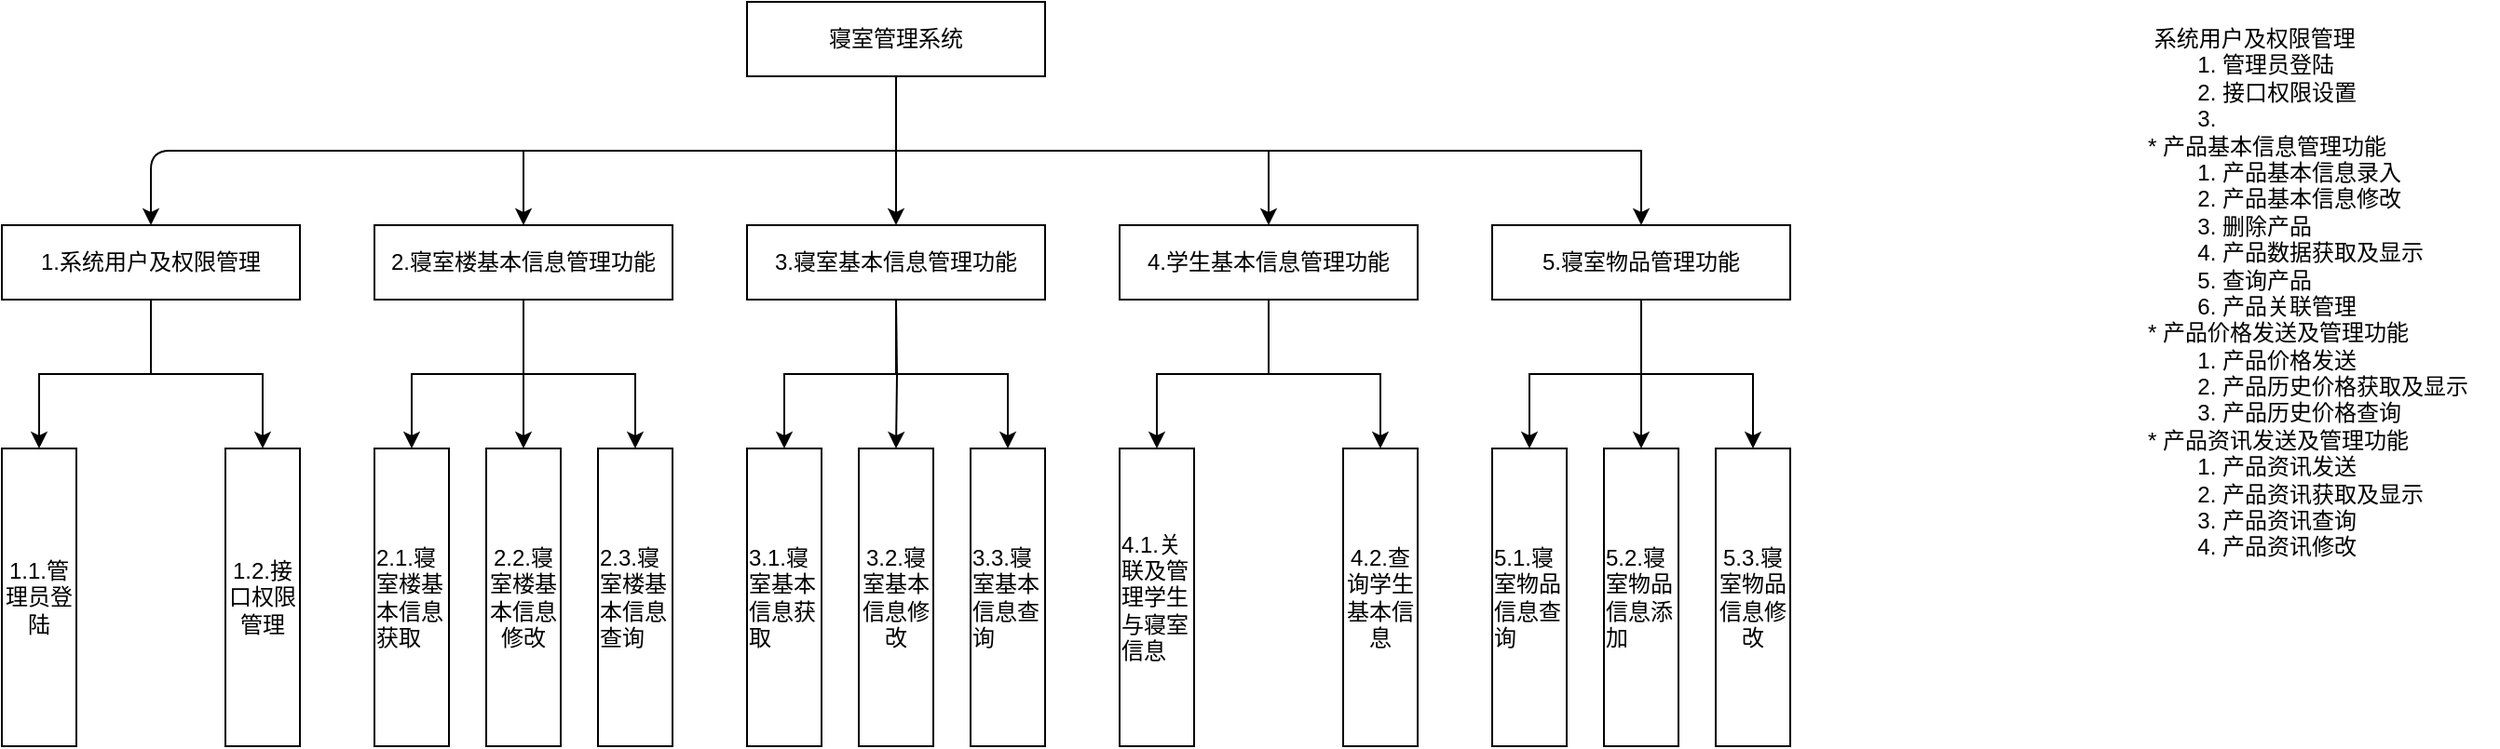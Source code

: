 <mxfile version="11.2.8" type="device" pages="1"><diagram id="iNRIQji_1S0uFeKHabp8" name="Page-1"><mxGraphModel dx="1186" dy="798" grid="0" gridSize="10" guides="1" tooltips="1" connect="1" arrows="1" fold="1" page="1" pageScale="1" pageWidth="3300" pageHeight="4681" math="0" shadow="0"><root><mxCell id="0"/><mxCell id="1" parent="0"/><mxCell id="yaDMrzgNBKu-YI92djZ4-3" value="" style="edgeStyle=orthogonalEdgeStyle;rounded=0;orthogonalLoop=1;jettySize=auto;html=1;entryX=0.5;entryY=0;entryDx=0;entryDy=0;" edge="1" parent="1" source="yaDMrzgNBKu-YI92djZ4-1" target="yaDMrzgNBKu-YI92djZ4-2"><mxGeometry relative="1" as="geometry"><Array as="points"><mxPoint x="680" y="160"/><mxPoint x="480" y="160"/></Array></mxGeometry></mxCell><mxCell id="yaDMrzgNBKu-YI92djZ4-21" style="edgeStyle=orthogonalEdgeStyle;rounded=0;orthogonalLoop=1;jettySize=auto;html=1;exitX=0.75;exitY=1;exitDx=0;exitDy=0;entryX=0.5;entryY=0;entryDx=0;entryDy=0;" edge="1" parent="1" source="yaDMrzgNBKu-YI92djZ4-1" target="yaDMrzgNBKu-YI92djZ4-5"><mxGeometry relative="1" as="geometry"><Array as="points"><mxPoint x="680" y="120"/><mxPoint x="680" y="160"/><mxPoint x="880" y="160"/></Array></mxGeometry></mxCell><mxCell id="yaDMrzgNBKu-YI92djZ4-53" style="edgeStyle=orthogonalEdgeStyle;rounded=0;orthogonalLoop=1;jettySize=auto;html=1;exitX=0.5;exitY=1;exitDx=0;exitDy=0;entryX=0.5;entryY=0;entryDx=0;entryDy=0;" edge="1" parent="1" source="yaDMrzgNBKu-YI92djZ4-1" target="yaDMrzgNBKu-YI92djZ4-4"><mxGeometry relative="1" as="geometry"/></mxCell><mxCell id="yaDMrzgNBKu-YI92djZ4-65" style="edgeStyle=orthogonalEdgeStyle;rounded=0;orthogonalLoop=1;jettySize=auto;html=1;exitX=0.5;exitY=1;exitDx=0;exitDy=0;entryX=0.5;entryY=0;entryDx=0;entryDy=0;" edge="1" parent="1" source="yaDMrzgNBKu-YI92djZ4-1" target="yaDMrzgNBKu-YI92djZ4-60"><mxGeometry relative="1" as="geometry"/></mxCell><mxCell id="yaDMrzgNBKu-YI92djZ4-1" value="寝室管理系统" style="rounded=0;whiteSpace=wrap;html=1;" vertex="1" parent="1"><mxGeometry x="600" y="80" width="160" height="40" as="geometry"/></mxCell><mxCell id="yaDMrzgNBKu-YI92djZ4-18" style="edgeStyle=orthogonalEdgeStyle;rounded=0;orthogonalLoop=1;jettySize=auto;html=1;exitX=0.5;exitY=1;exitDx=0;exitDy=0;entryX=0.5;entryY=0;entryDx=0;entryDy=0;" edge="1" parent="1" source="yaDMrzgNBKu-YI92djZ4-2" target="yaDMrzgNBKu-YI92djZ4-15"><mxGeometry relative="1" as="geometry"/></mxCell><mxCell id="yaDMrzgNBKu-YI92djZ4-19" style="edgeStyle=orthogonalEdgeStyle;rounded=0;orthogonalLoop=1;jettySize=auto;html=1;exitX=0.5;exitY=1;exitDx=0;exitDy=0;entryX=0.5;entryY=0;entryDx=0;entryDy=0;" edge="1" parent="1" source="yaDMrzgNBKu-YI92djZ4-2" target="yaDMrzgNBKu-YI92djZ4-16"><mxGeometry relative="1" as="geometry"/></mxCell><mxCell id="yaDMrzgNBKu-YI92djZ4-20" style="edgeStyle=orthogonalEdgeStyle;rounded=0;orthogonalLoop=1;jettySize=auto;html=1;exitX=0.5;exitY=1;exitDx=0;exitDy=0;entryX=0.5;entryY=0;entryDx=0;entryDy=0;" edge="1" parent="1" source="yaDMrzgNBKu-YI92djZ4-2" target="yaDMrzgNBKu-YI92djZ4-17"><mxGeometry relative="1" as="geometry"/></mxCell><mxCell id="yaDMrzgNBKu-YI92djZ4-2" value="2.寝室楼基本信息管理功能" style="rounded=0;whiteSpace=wrap;html=1;" vertex="1" parent="1"><mxGeometry x="400" y="200" width="160" height="40" as="geometry"/></mxCell><mxCell id="yaDMrzgNBKu-YI92djZ4-4" value="&lt;span style=&quot;text-align: left ; white-space: nowrap&quot;&gt;3.寝室基本信息管理功能&lt;/span&gt;" style="rounded=0;whiteSpace=wrap;html=1;" vertex="1" parent="1"><mxGeometry x="600" y="200" width="160" height="40" as="geometry"/></mxCell><mxCell id="yaDMrzgNBKu-YI92djZ4-5" value="4.学生基本信息&lt;span style=&quot;text-align: left ; white-space: nowrap&quot;&gt;管理功能&lt;/span&gt;" style="rounded=0;whiteSpace=wrap;html=1;" vertex="1" parent="1"><mxGeometry x="800" y="200" width="160" height="40" as="geometry"/></mxCell><mxCell id="yaDMrzgNBKu-YI92djZ4-6" value="&lt;div&gt;&amp;nbsp;系统用户及权限管理&lt;/div&gt;&lt;div&gt;&lt;span style=&quot;white-space: pre&quot;&gt;&#9;&lt;/span&gt;1. 管理员登陆&lt;/div&gt;&lt;div&gt;&lt;span style=&quot;white-space: pre&quot;&gt;&#9;&lt;/span&gt;2. 接口权限设置&lt;/div&gt;&lt;div&gt;&amp;nbsp; &amp;nbsp; &amp;nbsp; &amp;nbsp; 3.&amp;nbsp;&lt;/div&gt;&lt;div&gt;* 产品基本信息管理功能&lt;/div&gt;&lt;div&gt;&lt;span style=&quot;white-space: pre&quot;&gt;&#9;&lt;/span&gt;1. 产品基本信息录入&lt;/div&gt;&lt;div&gt;&lt;span style=&quot;white-space: pre&quot;&gt;&#9;&lt;/span&gt;2. 产品基本信息修改&lt;/div&gt;&lt;div&gt;&lt;span style=&quot;white-space: pre&quot;&gt;&#9;&lt;/span&gt;3. 删除产品&lt;/div&gt;&lt;div&gt;&lt;span style=&quot;white-space: pre&quot;&gt;&#9;&lt;/span&gt;4. 产品数据获取及显示&lt;/div&gt;&lt;div&gt;&lt;span style=&quot;white-space: pre&quot;&gt;&#9;&lt;/span&gt;5. 查询产品&lt;/div&gt;&lt;div&gt;&lt;span style=&quot;white-space: pre&quot;&gt;&#9;&lt;/span&gt;6. 产品关联管理&lt;/div&gt;&lt;div&gt;* 产品价格发送及管理功能&lt;/div&gt;&lt;div&gt;&lt;span style=&quot;white-space: pre&quot;&gt;&#9;&lt;/span&gt;1. 产品价格发送&lt;/div&gt;&lt;div&gt;&lt;span style=&quot;white-space: pre&quot;&gt;&#9;&lt;/span&gt;2. 产品历史价格获取及显示&lt;/div&gt;&lt;div&gt;&lt;span style=&quot;white-space: pre&quot;&gt;&#9;&lt;/span&gt;3. 产品历史价格查询&lt;/div&gt;&lt;div&gt;* 产品资讯发送及管理功能&lt;/div&gt;&lt;div&gt;&lt;span style=&quot;white-space: pre&quot;&gt;&#9;&lt;/span&gt;1. 产品资讯发送&lt;/div&gt;&lt;div&gt;&lt;span style=&quot;white-space: pre&quot;&gt;&#9;&lt;/span&gt;2. 产品资讯获取及显示&lt;/div&gt;&lt;div&gt;&lt;span style=&quot;white-space: pre&quot;&gt;&#9;&lt;/span&gt;3. 产品资讯查询&lt;/div&gt;&lt;div&gt;&lt;span style=&quot;white-space: pre&quot;&gt;&#9;&lt;/span&gt;4. 产品资讯修改&lt;/div&gt;&lt;div&gt;&lt;br&gt;&lt;/div&gt;" style="text;html=1;resizable=0;points=[];autosize=1;align=left;verticalAlign=top;spacingTop=-4;" vertex="1" parent="1"><mxGeometry x="1350" y="90" width="190" height="300" as="geometry"/></mxCell><mxCell id="yaDMrzgNBKu-YI92djZ4-13" style="edgeStyle=orthogonalEdgeStyle;rounded=0;orthogonalLoop=1;jettySize=auto;html=1;exitX=0.5;exitY=1;exitDx=0;exitDy=0;entryX=0.5;entryY=0;entryDx=0;entryDy=0;" edge="1" parent="1" source="yaDMrzgNBKu-YI92djZ4-7" target="yaDMrzgNBKu-YI92djZ4-11"><mxGeometry relative="1" as="geometry"/></mxCell><mxCell id="yaDMrzgNBKu-YI92djZ4-14" style="edgeStyle=orthogonalEdgeStyle;rounded=0;orthogonalLoop=1;jettySize=auto;html=1;exitX=0.5;exitY=1;exitDx=0;exitDy=0;entryX=0.5;entryY=0;entryDx=0;entryDy=0;" edge="1" parent="1" source="yaDMrzgNBKu-YI92djZ4-7" target="yaDMrzgNBKu-YI92djZ4-12"><mxGeometry relative="1" as="geometry"/></mxCell><mxCell id="yaDMrzgNBKu-YI92djZ4-7" value="1.&lt;span style=&quot;text-align: left ; white-space: nowrap&quot;&gt;系统用户及权限管理&lt;/span&gt;" style="rounded=0;whiteSpace=wrap;html=1;" vertex="1" parent="1"><mxGeometry x="200" y="200" width="160" height="40" as="geometry"/></mxCell><mxCell id="yaDMrzgNBKu-YI92djZ4-8" value="" style="endArrow=classic;html=1;entryX=0.5;entryY=0;entryDx=0;entryDy=0;" edge="1" parent="1" target="yaDMrzgNBKu-YI92djZ4-7"><mxGeometry width="50" height="50" relative="1" as="geometry"><mxPoint x="520" y="160" as="sourcePoint"/><mxPoint x="290" y="430" as="targetPoint"/><Array as="points"><mxPoint x="280" y="160"/></Array></mxGeometry></mxCell><mxCell id="yaDMrzgNBKu-YI92djZ4-11" value="1.1.管理员登陆" style="rounded=0;whiteSpace=wrap;html=1;" vertex="1" parent="1"><mxGeometry x="200" y="320" width="40" height="160" as="geometry"/></mxCell><mxCell id="yaDMrzgNBKu-YI92djZ4-12" value="1.2.接口权限管理" style="rounded=0;whiteSpace=wrap;html=1;" vertex="1" parent="1"><mxGeometry x="320" y="320" width="40" height="160" as="geometry"/></mxCell><mxCell id="yaDMrzgNBKu-YI92djZ4-15" value="&lt;div style=&quot;text-align: left&quot;&gt;&lt;span&gt;2.1.寝室楼基本信息获取&lt;/span&gt;&lt;/div&gt;" style="rounded=0;whiteSpace=wrap;html=1;" vertex="1" parent="1"><mxGeometry x="400" y="320" width="40" height="160" as="geometry"/></mxCell><mxCell id="yaDMrzgNBKu-YI92djZ4-16" value="&lt;span style=&quot;white-space: normal&quot;&gt;2.2.寝室楼&lt;/span&gt;&lt;span style=&quot;text-align: left&quot;&gt;基本信息修改&lt;/span&gt;" style="rounded=0;whiteSpace=wrap;html=1;" vertex="1" parent="1"><mxGeometry x="460" y="320" width="40" height="160" as="geometry"/></mxCell><mxCell id="yaDMrzgNBKu-YI92djZ4-17" value="&lt;div style=&quot;text-align: left&quot;&gt;&lt;span&gt;2.3.寝室楼基本信息查询&lt;/span&gt;&lt;/div&gt;" style="rounded=0;whiteSpace=wrap;html=1;" vertex="1" parent="1"><mxGeometry x="520" y="320" width="40" height="160" as="geometry"/></mxCell><mxCell id="yaDMrzgNBKu-YI92djZ4-34" style="edgeStyle=orthogonalEdgeStyle;rounded=0;orthogonalLoop=1;jettySize=auto;html=1;exitX=0.5;exitY=1;exitDx=0;exitDy=0;entryX=0.5;entryY=0;entryDx=0;entryDy=0;" edge="1" parent="1" target="yaDMrzgNBKu-YI92djZ4-37"><mxGeometry relative="1" as="geometry"><mxPoint x="680" y="240" as="sourcePoint"/><Array as="points"><mxPoint x="680" y="280"/><mxPoint x="620" y="280"/></Array></mxGeometry></mxCell><mxCell id="yaDMrzgNBKu-YI92djZ4-35" style="edgeStyle=orthogonalEdgeStyle;rounded=0;orthogonalLoop=1;jettySize=auto;html=1;exitX=0.5;exitY=1;exitDx=0;exitDy=0;entryX=0.5;entryY=0;entryDx=0;entryDy=0;" edge="1" parent="1" target="yaDMrzgNBKu-YI92djZ4-38"><mxGeometry relative="1" as="geometry"><mxPoint x="680" y="240" as="sourcePoint"/></mxGeometry></mxCell><mxCell id="yaDMrzgNBKu-YI92djZ4-36" style="edgeStyle=orthogonalEdgeStyle;rounded=0;orthogonalLoop=1;jettySize=auto;html=1;exitX=0.5;exitY=1;exitDx=0;exitDy=0;entryX=0.5;entryY=0;entryDx=0;entryDy=0;" edge="1" parent="1" target="yaDMrzgNBKu-YI92djZ4-39"><mxGeometry relative="1" as="geometry"><mxPoint x="680" y="240" as="sourcePoint"/><Array as="points"><mxPoint x="680" y="280"/><mxPoint x="740" y="280"/></Array></mxGeometry></mxCell><mxCell id="yaDMrzgNBKu-YI92djZ4-37" value="&lt;div style=&quot;text-align: left&quot;&gt;&lt;span&gt;3.1.寝室基本信息获取&lt;/span&gt;&lt;/div&gt;" style="rounded=0;whiteSpace=wrap;html=1;" vertex="1" parent="1"><mxGeometry x="600" y="320" width="40" height="160" as="geometry"/></mxCell><mxCell id="yaDMrzgNBKu-YI92djZ4-38" value="&lt;span style=&quot;white-space: normal&quot;&gt;3.2.寝室&lt;/span&gt;&lt;span style=&quot;text-align: left&quot;&gt;基本信息修改&lt;/span&gt;" style="rounded=0;whiteSpace=wrap;html=1;" vertex="1" parent="1"><mxGeometry x="660" y="320" width="40" height="160" as="geometry"/></mxCell><mxCell id="yaDMrzgNBKu-YI92djZ4-39" value="&lt;div style=&quot;text-align: left&quot;&gt;&lt;span&gt;3.3.寝室基本信息查询&lt;/span&gt;&lt;/div&gt;" style="rounded=0;whiteSpace=wrap;html=1;" vertex="1" parent="1"><mxGeometry x="720" y="320" width="40" height="160" as="geometry"/></mxCell><mxCell id="yaDMrzgNBKu-YI92djZ4-46" style="edgeStyle=orthogonalEdgeStyle;rounded=0;orthogonalLoop=1;jettySize=auto;html=1;exitX=0.5;exitY=1;exitDx=0;exitDy=0;entryX=0.5;entryY=0;entryDx=0;entryDy=0;" edge="1" target="yaDMrzgNBKu-YI92djZ4-49" parent="1"><mxGeometry relative="1" as="geometry"><mxPoint x="880" y="240" as="sourcePoint"/><Array as="points"><mxPoint x="880" y="280"/><mxPoint x="820" y="280"/></Array></mxGeometry></mxCell><mxCell id="yaDMrzgNBKu-YI92djZ4-48" style="edgeStyle=orthogonalEdgeStyle;rounded=0;orthogonalLoop=1;jettySize=auto;html=1;exitX=0.5;exitY=1;exitDx=0;exitDy=0;entryX=0.5;entryY=0;entryDx=0;entryDy=0;" edge="1" parent="1"><mxGeometry relative="1" as="geometry"><mxPoint x="880" y="240" as="sourcePoint"/><Array as="points"><mxPoint x="880" y="280"/><mxPoint x="940" y="280"/></Array><mxPoint x="940" y="320" as="targetPoint"/></mxGeometry></mxCell><mxCell id="yaDMrzgNBKu-YI92djZ4-49" value="&lt;div style=&quot;text-align: left&quot;&gt;&lt;span&gt;4.1.关联及管理学生与寝室信息&lt;/span&gt;&lt;/div&gt;" style="rounded=0;whiteSpace=wrap;html=1;" vertex="1" parent="1"><mxGeometry x="800" y="320" width="40" height="160" as="geometry"/></mxCell><mxCell id="yaDMrzgNBKu-YI92djZ4-50" value="&lt;span style=&quot;white-space: normal&quot;&gt;4.2.查询学生基本信息&lt;/span&gt;" style="rounded=0;whiteSpace=wrap;html=1;" vertex="1" parent="1"><mxGeometry x="920" y="320" width="40" height="160" as="geometry"/></mxCell><mxCell id="yaDMrzgNBKu-YI92djZ4-67" style="edgeStyle=orthogonalEdgeStyle;rounded=0;orthogonalLoop=1;jettySize=auto;html=1;exitX=0.5;exitY=1;exitDx=0;exitDy=0;entryX=0.5;entryY=0;entryDx=0;entryDy=0;" edge="1" parent="1" source="yaDMrzgNBKu-YI92djZ4-60" target="yaDMrzgNBKu-YI92djZ4-66"><mxGeometry relative="1" as="geometry"/></mxCell><mxCell id="yaDMrzgNBKu-YI92djZ4-60" value="5.寝室物品&lt;span style=&quot;text-align: left ; white-space: nowrap&quot;&gt;管理功能&lt;/span&gt;" style="rounded=0;whiteSpace=wrap;html=1;" vertex="1" parent="1"><mxGeometry x="1000" y="200" width="160" height="40" as="geometry"/></mxCell><mxCell id="yaDMrzgNBKu-YI92djZ4-61" style="edgeStyle=orthogonalEdgeStyle;rounded=0;orthogonalLoop=1;jettySize=auto;html=1;exitX=0.5;exitY=1;exitDx=0;exitDy=0;entryX=0.5;entryY=0;entryDx=0;entryDy=0;" edge="1" target="yaDMrzgNBKu-YI92djZ4-63" parent="1"><mxGeometry relative="1" as="geometry"><mxPoint x="1080" y="240" as="sourcePoint"/><Array as="points"><mxPoint x="1080" y="280"/><mxPoint x="1020" y="280"/></Array></mxGeometry></mxCell><mxCell id="yaDMrzgNBKu-YI92djZ4-62" style="edgeStyle=orthogonalEdgeStyle;rounded=0;orthogonalLoop=1;jettySize=auto;html=1;exitX=0.5;exitY=1;exitDx=0;exitDy=0;entryX=0.5;entryY=0;entryDx=0;entryDy=0;" edge="1" parent="1"><mxGeometry relative="1" as="geometry"><mxPoint x="1080" y="240" as="sourcePoint"/><Array as="points"><mxPoint x="1080" y="280"/><mxPoint x="1140" y="280"/></Array><mxPoint x="1140" y="320" as="targetPoint"/></mxGeometry></mxCell><mxCell id="yaDMrzgNBKu-YI92djZ4-63" value="&lt;div style=&quot;text-align: left&quot;&gt;&lt;span&gt;5.1.寝室物品信息查询&lt;/span&gt;&lt;/div&gt;" style="rounded=0;whiteSpace=wrap;html=1;" vertex="1" parent="1"><mxGeometry x="1000" y="320" width="40" height="160" as="geometry"/></mxCell><mxCell id="yaDMrzgNBKu-YI92djZ4-64" value="&lt;span style=&quot;white-space: normal&quot;&gt;5.3.寝室物品信息修改&lt;/span&gt;" style="rounded=0;whiteSpace=wrap;html=1;" vertex="1" parent="1"><mxGeometry x="1120" y="320" width="40" height="160" as="geometry"/></mxCell><mxCell id="yaDMrzgNBKu-YI92djZ4-66" value="&lt;div style=&quot;text-align: left&quot;&gt;&lt;span&gt;5.2.寝室物品信息添加&lt;/span&gt;&lt;/div&gt;" style="rounded=0;whiteSpace=wrap;html=1;" vertex="1" parent="1"><mxGeometry x="1060" y="320" width="40" height="160" as="geometry"/></mxCell></root></mxGraphModel></diagram></mxfile>